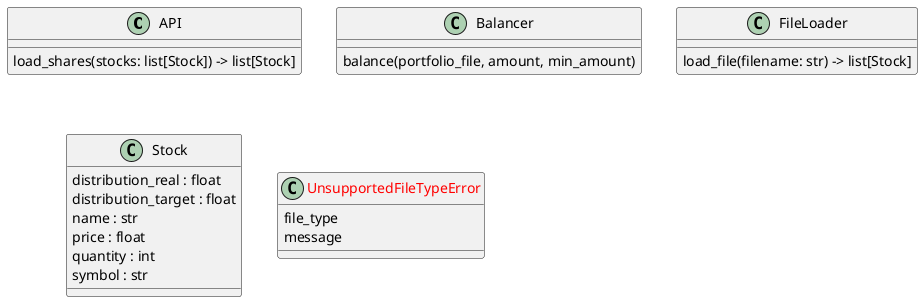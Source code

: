 @startuml classes
set namespaceSeparator none
class "API" as Portfolio_Balancing.api.api.API {
  load_shares(stocks: list[Stock]) -> list[Stock]
}
class "Balancer" as Portfolio_Balancing.portfolio_balancer.balancer.Balancer {
  balance(portfolio_file, amount, min_amount)
}
class "FileLoader" as Portfolio_Balancing.portfolio_balancer.file_loader.FileLoader {
  load_file(filename: str) -> list[Stock]
}
class "Stock" as Portfolio_Balancing.portfolio_balancer.stock.Stock {
  distribution_real : float
  distribution_target : float
  name : str
  price : float
  quantity : int
  symbol : str
}
class "<color:red>UnsupportedFileTypeError</color>" as Portfolio_Balancing.portfolio_balancer.exception.UnsupportedFileTypeError {
  file_type
  message
}
@enduml
